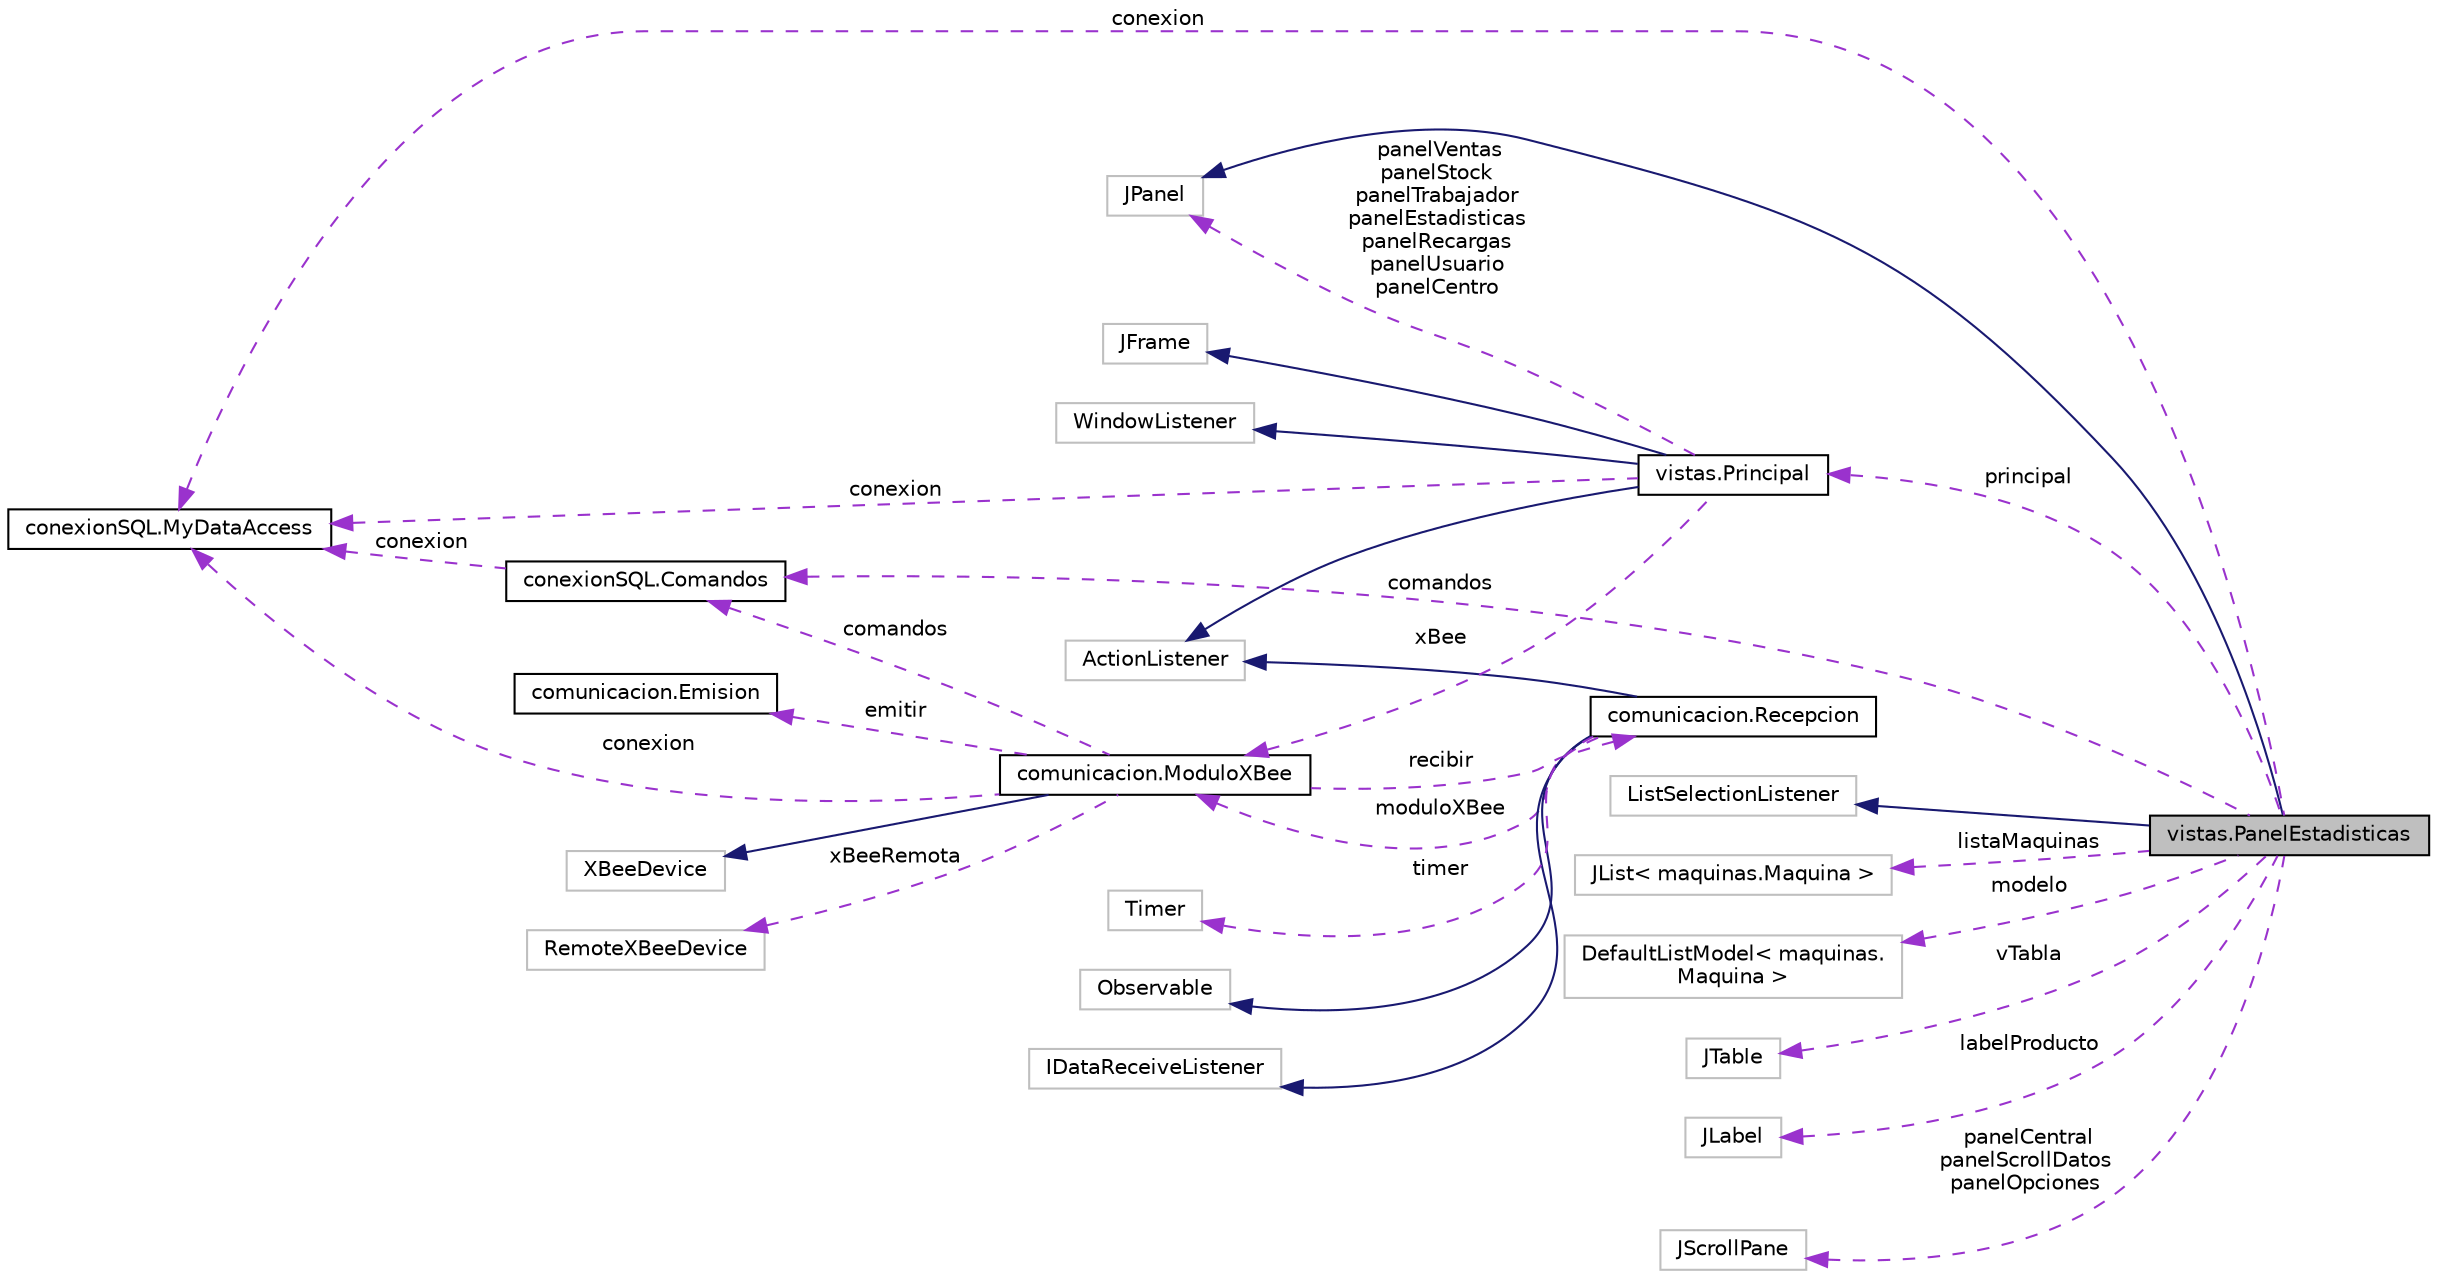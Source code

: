 digraph "vistas.PanelEstadisticas"
{
  edge [fontname="Helvetica",fontsize="10",labelfontname="Helvetica",labelfontsize="10"];
  node [fontname="Helvetica",fontsize="10",shape=record];
  rankdir="LR";
  Node3 [label="vistas.PanelEstadisticas",height=0.2,width=0.4,color="black", fillcolor="grey75", style="filled", fontcolor="black"];
  Node4 -> Node3 [dir="back",color="midnightblue",fontsize="10",style="solid",fontname="Helvetica"];
  Node4 [label="JPanel",height=0.2,width=0.4,color="grey75", fillcolor="white", style="filled"];
  Node5 -> Node3 [dir="back",color="midnightblue",fontsize="10",style="solid",fontname="Helvetica"];
  Node5 [label="ListSelectionListener",height=0.2,width=0.4,color="grey75", fillcolor="white", style="filled"];
  Node6 -> Node3 [dir="back",color="darkorchid3",fontsize="10",style="dashed",label=" comandos" ,fontname="Helvetica"];
  Node6 [label="conexionSQL.Comandos",height=0.2,width=0.4,color="black", fillcolor="white", style="filled",URL="$classconexion_s_q_l_1_1_comandos.html"];
  Node7 -> Node6 [dir="back",color="darkorchid3",fontsize="10",style="dashed",label=" conexion" ,fontname="Helvetica"];
  Node7 [label="conexionSQL.MyDataAccess",height=0.2,width=0.4,color="black", fillcolor="white", style="filled",URL="$classconexion_s_q_l_1_1_my_data_access.html"];
  Node7 -> Node3 [dir="back",color="darkorchid3",fontsize="10",style="dashed",label=" conexion" ,fontname="Helvetica"];
  Node8 -> Node3 [dir="back",color="darkorchid3",fontsize="10",style="dashed",label=" listaMaquinas" ,fontname="Helvetica"];
  Node8 [label="JList\< maquinas.Maquina \>",height=0.2,width=0.4,color="grey75", fillcolor="white", style="filled"];
  Node9 -> Node3 [dir="back",color="darkorchid3",fontsize="10",style="dashed",label=" modelo" ,fontname="Helvetica"];
  Node9 [label="DefaultListModel\< maquinas.\lMaquina \>",height=0.2,width=0.4,color="grey75", fillcolor="white", style="filled"];
  Node10 -> Node3 [dir="back",color="darkorchid3",fontsize="10",style="dashed",label=" vTabla" ,fontname="Helvetica"];
  Node10 [label="JTable",height=0.2,width=0.4,color="grey75", fillcolor="white", style="filled"];
  Node11 -> Node3 [dir="back",color="darkorchid3",fontsize="10",style="dashed",label=" labelProducto" ,fontname="Helvetica"];
  Node11 [label="JLabel",height=0.2,width=0.4,color="grey75", fillcolor="white", style="filled"];
  Node12 -> Node3 [dir="back",color="darkorchid3",fontsize="10",style="dashed",label=" panelCentral\npanelScrollDatos\npanelOpciones" ,fontname="Helvetica"];
  Node12 [label="JScrollPane",height=0.2,width=0.4,color="grey75", fillcolor="white", style="filled"];
  Node13 -> Node3 [dir="back",color="darkorchid3",fontsize="10",style="dashed",label=" principal" ,fontname="Helvetica"];
  Node13 [label="vistas.Principal",height=0.2,width=0.4,color="black", fillcolor="white", style="filled",URL="$classvistas_1_1_principal.html"];
  Node14 -> Node13 [dir="back",color="midnightblue",fontsize="10",style="solid",fontname="Helvetica"];
  Node14 [label="JFrame",height=0.2,width=0.4,color="grey75", fillcolor="white", style="filled"];
  Node15 -> Node13 [dir="back",color="midnightblue",fontsize="10",style="solid",fontname="Helvetica"];
  Node15 [label="ActionListener",height=0.2,width=0.4,color="grey75", fillcolor="white", style="filled"];
  Node16 -> Node13 [dir="back",color="midnightblue",fontsize="10",style="solid",fontname="Helvetica"];
  Node16 [label="WindowListener",height=0.2,width=0.4,color="grey75", fillcolor="white", style="filled"];
  Node17 -> Node13 [dir="back",color="darkorchid3",fontsize="10",style="dashed",label=" xBee" ,fontname="Helvetica"];
  Node17 [label="comunicacion.ModuloXBee",height=0.2,width=0.4,color="black", fillcolor="white", style="filled",URL="$classcomunicacion_1_1_modulo_x_bee.html"];
  Node18 -> Node17 [dir="back",color="midnightblue",fontsize="10",style="solid",fontname="Helvetica"];
  Node18 [label="XBeeDevice",height=0.2,width=0.4,color="grey75", fillcolor="white", style="filled"];
  Node6 -> Node17 [dir="back",color="darkorchid3",fontsize="10",style="dashed",label=" comandos" ,fontname="Helvetica"];
  Node7 -> Node17 [dir="back",color="darkorchid3",fontsize="10",style="dashed",label=" conexion" ,fontname="Helvetica"];
  Node19 -> Node17 [dir="back",color="darkorchid3",fontsize="10",style="dashed",label=" xBeeRemota" ,fontname="Helvetica"];
  Node19 [label="RemoteXBeeDevice",height=0.2,width=0.4,color="grey75", fillcolor="white", style="filled"];
  Node20 -> Node17 [dir="back",color="darkorchid3",fontsize="10",style="dashed",label=" recibir" ,fontname="Helvetica"];
  Node20 [label="comunicacion.Recepcion",height=0.2,width=0.4,color="black", fillcolor="white", style="filled",URL="$classcomunicacion_1_1_recepcion.html"];
  Node21 -> Node20 [dir="back",color="midnightblue",fontsize="10",style="solid",fontname="Helvetica"];
  Node21 [label="Observable",height=0.2,width=0.4,color="grey75", fillcolor="white", style="filled"];
  Node22 -> Node20 [dir="back",color="midnightblue",fontsize="10",style="solid",fontname="Helvetica"];
  Node22 [label="IDataReceiveListener",height=0.2,width=0.4,color="grey75", fillcolor="white", style="filled"];
  Node15 -> Node20 [dir="back",color="midnightblue",fontsize="10",style="solid",fontname="Helvetica"];
  Node23 -> Node20 [dir="back",color="darkorchid3",fontsize="10",style="dashed",label=" timer" ,fontname="Helvetica"];
  Node23 [label="Timer",height=0.2,width=0.4,color="grey75", fillcolor="white", style="filled"];
  Node17 -> Node20 [dir="back",color="darkorchid3",fontsize="10",style="dashed",label=" moduloXBee" ,fontname="Helvetica"];
  Node24 -> Node17 [dir="back",color="darkorchid3",fontsize="10",style="dashed",label=" emitir" ,fontname="Helvetica"];
  Node24 [label="comunicacion.Emision",height=0.2,width=0.4,color="black", fillcolor="white", style="filled",URL="$classcomunicacion_1_1_emision.html"];
  Node7 -> Node13 [dir="back",color="darkorchid3",fontsize="10",style="dashed",label=" conexion" ,fontname="Helvetica"];
  Node4 -> Node13 [dir="back",color="darkorchid3",fontsize="10",style="dashed",label=" panelVentas\npanelStock\npanelTrabajador\npanelEstadisticas\npanelRecargas\npanelUsuario\npanelCentro" ,fontname="Helvetica"];
}
